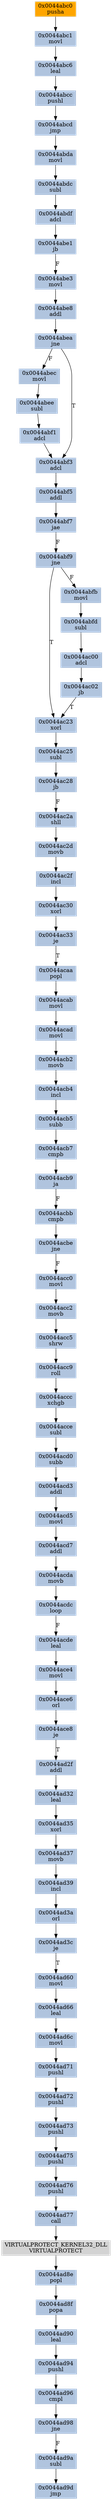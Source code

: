 strict digraph G {
	graph [bgcolor=transparent,
		name=G
	];
	node [color=lightsteelblue,
		fillcolor=lightsteelblue,
		shape=rectangle,
		style=filled
	];
	"0x0044abcd"	[label="0x0044abcd
jmp"];
	"0x0044abda"	[label="0x0044abda
movl"];
	"0x0044abcd" -> "0x0044abda"	[color="#000000"];
	"0x0044accc"	[label="0x0044accc
xchgb"];
	"0x0044acce"	[label="0x0044acce
subl"];
	"0x0044accc" -> "0x0044acce"	[color="#000000"];
	"0x0044acda"	[label="0x0044acda
movb"];
	"0x0044acdc"	[label="0x0044acdc
loop"];
	"0x0044acda" -> "0x0044acdc"	[color="#000000"];
	"0x0044ad76"	[label="0x0044ad76
pushl"];
	"0x0044ad77"	[label="0x0044ad77
call"];
	"0x0044ad76" -> "0x0044ad77"	[color="#000000"];
	"0x0044ad75"	[label="0x0044ad75
pushl"];
	"0x0044ad75" -> "0x0044ad76"	[color="#000000"];
	"0x0044abe3"	[label="0x0044abe3
movl"];
	"0x0044abe8"	[label="0x0044abe8
addl"];
	"0x0044abe3" -> "0x0044abe8"	[color="#000000"];
	"0x0044acb9"	[label="0x0044acb9
ja"];
	"0x0044acbb"	[label="0x0044acbb
cmpb"];
	"0x0044acb9" -> "0x0044acbb"	[color="#000000",
		label=F];
	"0x0044acad"	[label="0x0044acad
movl"];
	"0x0044acb2"	[label="0x0044acb2
movb"];
	"0x0044acad" -> "0x0044acb2"	[color="#000000"];
	"0x0044acd7"	[label="0x0044acd7
addl"];
	"0x0044acd7" -> "0x0044acda"	[color="#000000"];
	"0x0044acd0"	[label="0x0044acd0
subb"];
	"0x0044acd3"	[label="0x0044acd3
addl"];
	"0x0044acd0" -> "0x0044acd3"	[color="#000000"];
	"0x0044acc0"	[label="0x0044acc0
movl"];
	"0x0044acc2"	[label="0x0044acc2
movb"];
	"0x0044acc0" -> "0x0044acc2"	[color="#000000"];
	"0x0044abf5"	[label="0x0044abf5
addl"];
	"0x0044abf7"	[label="0x0044abf7
jae"];
	"0x0044abf5" -> "0x0044abf7"	[color="#000000"];
	"0x0044ad98"	[label="0x0044ad98
jne"];
	"0x0044ad9a"	[label="0x0044ad9a
subl"];
	"0x0044ad98" -> "0x0044ad9a"	[color="#000000",
		label=F];
	"0x0044abec"	[label="0x0044abec
movl"];
	"0x0044abee"	[label="0x0044abee
subl"];
	"0x0044abec" -> "0x0044abee"	[color="#000000"];
	VIRTUALPROTECT_KERNEL32_DLL	[color=lightgrey,
		fillcolor=lightgrey,
		label="VIRTUALPROTECT_KERNEL32_DLL
VIRTUALPROTECT"];
	"0x0044ad8e"	[label="0x0044ad8e
popl"];
	VIRTUALPROTECT_KERNEL32_DLL -> "0x0044ad8e"	[color="#000000"];
	"0x0044abf3"	[label="0x0044abf3
adcl"];
	"0x0044abf3" -> "0x0044abf5"	[color="#000000"];
	"0x0044ad35"	[label="0x0044ad35
xorl"];
	"0x0044ad37"	[label="0x0044ad37
movb"];
	"0x0044ad35" -> "0x0044ad37"	[color="#000000"];
	"0x0044ac25"	[label="0x0044ac25
subl"];
	"0x0044ac28"	[label="0x0044ac28
jb"];
	"0x0044ac25" -> "0x0044ac28"	[color="#000000"];
	"0x0044ad6c"	[label="0x0044ad6c
movl"];
	"0x0044ad71"	[label="0x0044ad71
pushl"];
	"0x0044ad6c" -> "0x0044ad71"	[color="#000000"];
	"0x0044abea"	[label="0x0044abea
jne"];
	"0x0044abea" -> "0x0044abec"	[color="#000000",
		label=F];
	"0x0044abea" -> "0x0044abf3"	[color="#000000",
		label=T];
	"0x0044ad72"	[label="0x0044ad72
pushl"];
	"0x0044ad71" -> "0x0044ad72"	[color="#000000"];
	"0x0044acaa"	[label="0x0044acaa
popl"];
	"0x0044acab"	[label="0x0044acab
movl"];
	"0x0044acaa" -> "0x0044acab"	[color="#000000"];
	"0x0044ad8f"	[label="0x0044ad8f
popa"];
	"0x0044ad8e" -> "0x0044ad8f"	[color="#000000"];
	"0x0044ad32"	[label="0x0044ad32
leal"];
	"0x0044ad32" -> "0x0044ad35"	[color="#000000"];
	"0x0044ac2d"	[label="0x0044ac2d
movb"];
	"0x0044ac2f"	[label="0x0044ac2f
incl"];
	"0x0044ac2d" -> "0x0044ac2f"	[color="#000000"];
	"0x0044abc0"	[color=lightgrey,
		fillcolor=orange,
		label="0x0044abc0
pusha"];
	"0x0044abc1"	[label="0x0044abc1
movl"];
	"0x0044abc0" -> "0x0044abc1"	[color="#000000"];
	"0x0044ad3a"	[label="0x0044ad3a
orl"];
	"0x0044ad3c"	[label="0x0044ad3c
je"];
	"0x0044ad3a" -> "0x0044ad3c"	[color="#000000"];
	"0x0044ac23"	[label="0x0044ac23
xorl"];
	"0x0044ac23" -> "0x0044ac25"	[color="#000000"];
	"0x0044acde"	[label="0x0044acde
leal"];
	"0x0044ace4"	[label="0x0044ace4
movl"];
	"0x0044acde" -> "0x0044ace4"	[color="#000000"];
	"0x0044ad90"	[label="0x0044ad90
leal"];
	"0x0044ad94"	[label="0x0044ad94
pushl"];
	"0x0044ad90" -> "0x0044ad94"	[color="#000000"];
	"0x0044abdc"	[label="0x0044abdc
subl"];
	"0x0044abda" -> "0x0044abdc"	[color="#000000"];
	"0x0044abf1"	[label="0x0044abf1
adcl"];
	"0x0044abee" -> "0x0044abf1"	[color="#000000"];
	"0x0044ac02"	[label="0x0044ac02
jb"];
	"0x0044ac02" -> "0x0044ac23"	[color="#000000",
		label=T];
	"0x0044ac30"	[label="0x0044ac30
xorl"];
	"0x0044ac33"	[label="0x0044ac33
je"];
	"0x0044ac30" -> "0x0044ac33"	[color="#000000"];
	"0x0044ad39"	[label="0x0044ad39
incl"];
	"0x0044ad37" -> "0x0044ad39"	[color="#000000"];
	"0x0044ad60"	[label="0x0044ad60
movl"];
	"0x0044ad3c" -> "0x0044ad60"	[color="#000000",
		label=T];
	"0x0044ace8"	[label="0x0044ace8
je"];
	"0x0044ad2f"	[label="0x0044ad2f
addl"];
	"0x0044ace8" -> "0x0044ad2f"	[color="#000000",
		label=T];
	"0x0044abf1" -> "0x0044abf3"	[color="#000000"];
	"0x0044abe1"	[label="0x0044abe1
jb"];
	"0x0044abe1" -> "0x0044abe3"	[color="#000000",
		label=F];
	"0x0044abfb"	[label="0x0044abfb
movl"];
	"0x0044abfd"	[label="0x0044abfd
subl"];
	"0x0044abfb" -> "0x0044abfd"	[color="#000000"];
	"0x0044abc6"	[label="0x0044abc6
leal"];
	"0x0044abc1" -> "0x0044abc6"	[color="#000000"];
	"0x0044abdf"	[label="0x0044abdf
adcl"];
	"0x0044abdf" -> "0x0044abe1"	[color="#000000"];
	"0x0044acb5"	[label="0x0044acb5
subb"];
	"0x0044acb7"	[label="0x0044acb7
cmpb"];
	"0x0044acb5" -> "0x0044acb7"	[color="#000000"];
	"0x0044ad77" -> VIRTUALPROTECT_KERNEL32_DLL	[color="#000000"];
	"0x0044ad96"	[label="0x0044ad96
cmpl"];
	"0x0044ad94" -> "0x0044ad96"	[color="#000000"];
	"0x0044acc5"	[label="0x0044acc5
shrw"];
	"0x0044acc9"	[label="0x0044acc9
roll"];
	"0x0044acc5" -> "0x0044acc9"	[color="#000000"];
	"0x0044abcc"	[label="0x0044abcc
pushl"];
	"0x0044abcc" -> "0x0044abcd"	[color="#000000"];
	"0x0044abdc" -> "0x0044abdf"	[color="#000000"];
	"0x0044ad73"	[label="0x0044ad73
pushl"];
	"0x0044ad73" -> "0x0044ad75"	[color="#000000"];
	"0x0044ad9d"	[label="0x0044ad9d
jmp"];
	"0x0044ac2a"	[label="0x0044ac2a
shll"];
	"0x0044ac2a" -> "0x0044ac2d"	[color="#000000"];
	"0x0044ace6"	[label="0x0044ace6
orl"];
	"0x0044ace4" -> "0x0044ace6"	[color="#000000"];
	"0x0044acce" -> "0x0044acd0"	[color="#000000"];
	"0x0044acb7" -> "0x0044acb9"	[color="#000000"];
	"0x0044abf9"	[label="0x0044abf9
jne"];
	"0x0044abf7" -> "0x0044abf9"	[color="#000000",
		label=F];
	"0x0044ad66"	[label="0x0044ad66
leal"];
	"0x0044ad66" -> "0x0044ad6c"	[color="#000000"];
	"0x0044ad96" -> "0x0044ad98"	[color="#000000"];
	"0x0044ac33" -> "0x0044acaa"	[color="#000000",
		label=T];
	"0x0044acbe"	[label="0x0044acbe
jne"];
	"0x0044acbe" -> "0x0044acc0"	[color="#000000",
		label=F];
	"0x0044acbb" -> "0x0044acbe"	[color="#000000"];
	"0x0044abe8" -> "0x0044abea"	[color="#000000"];
	"0x0044ad39" -> "0x0044ad3a"	[color="#000000"];
	"0x0044ac28" -> "0x0044ac2a"	[color="#000000",
		label=F];
	"0x0044ac00"	[label="0x0044ac00
adcl"];
	"0x0044ac00" -> "0x0044ac02"	[color="#000000"];
	"0x0044acb4"	[label="0x0044acb4
incl"];
	"0x0044acb4" -> "0x0044acb5"	[color="#000000"];
	"0x0044ac2f" -> "0x0044ac30"	[color="#000000"];
	"0x0044ad60" -> "0x0044ad66"	[color="#000000"];
	"0x0044abf9" -> "0x0044ac23"	[color="#000000",
		label=T];
	"0x0044abf9" -> "0x0044abfb"	[color="#000000",
		label=F];
	"0x0044ad2f" -> "0x0044ad32"	[color="#000000"];
	"0x0044acdc" -> "0x0044acde"	[color="#000000",
		label=F];
	"0x0044ad9a" -> "0x0044ad9d"	[color="#000000"];
	"0x0044acb2" -> "0x0044acb4"	[color="#000000"];
	"0x0044ace6" -> "0x0044ace8"	[color="#000000"];
	"0x0044acc2" -> "0x0044acc5"	[color="#000000"];
	"0x0044abc6" -> "0x0044abcc"	[color="#000000"];
	"0x0044ad72" -> "0x0044ad73"	[color="#000000"];
	"0x0044abfd" -> "0x0044ac00"	[color="#000000"];
	"0x0044acd5"	[label="0x0044acd5
movl"];
	"0x0044acd3" -> "0x0044acd5"	[color="#000000"];
	"0x0044acc9" -> "0x0044accc"	[color="#000000"];
	"0x0044ad8f" -> "0x0044ad90"	[color="#000000"];
	"0x0044acd5" -> "0x0044acd7"	[color="#000000"];
	"0x0044acab" -> "0x0044acad"	[color="#000000"];
}
